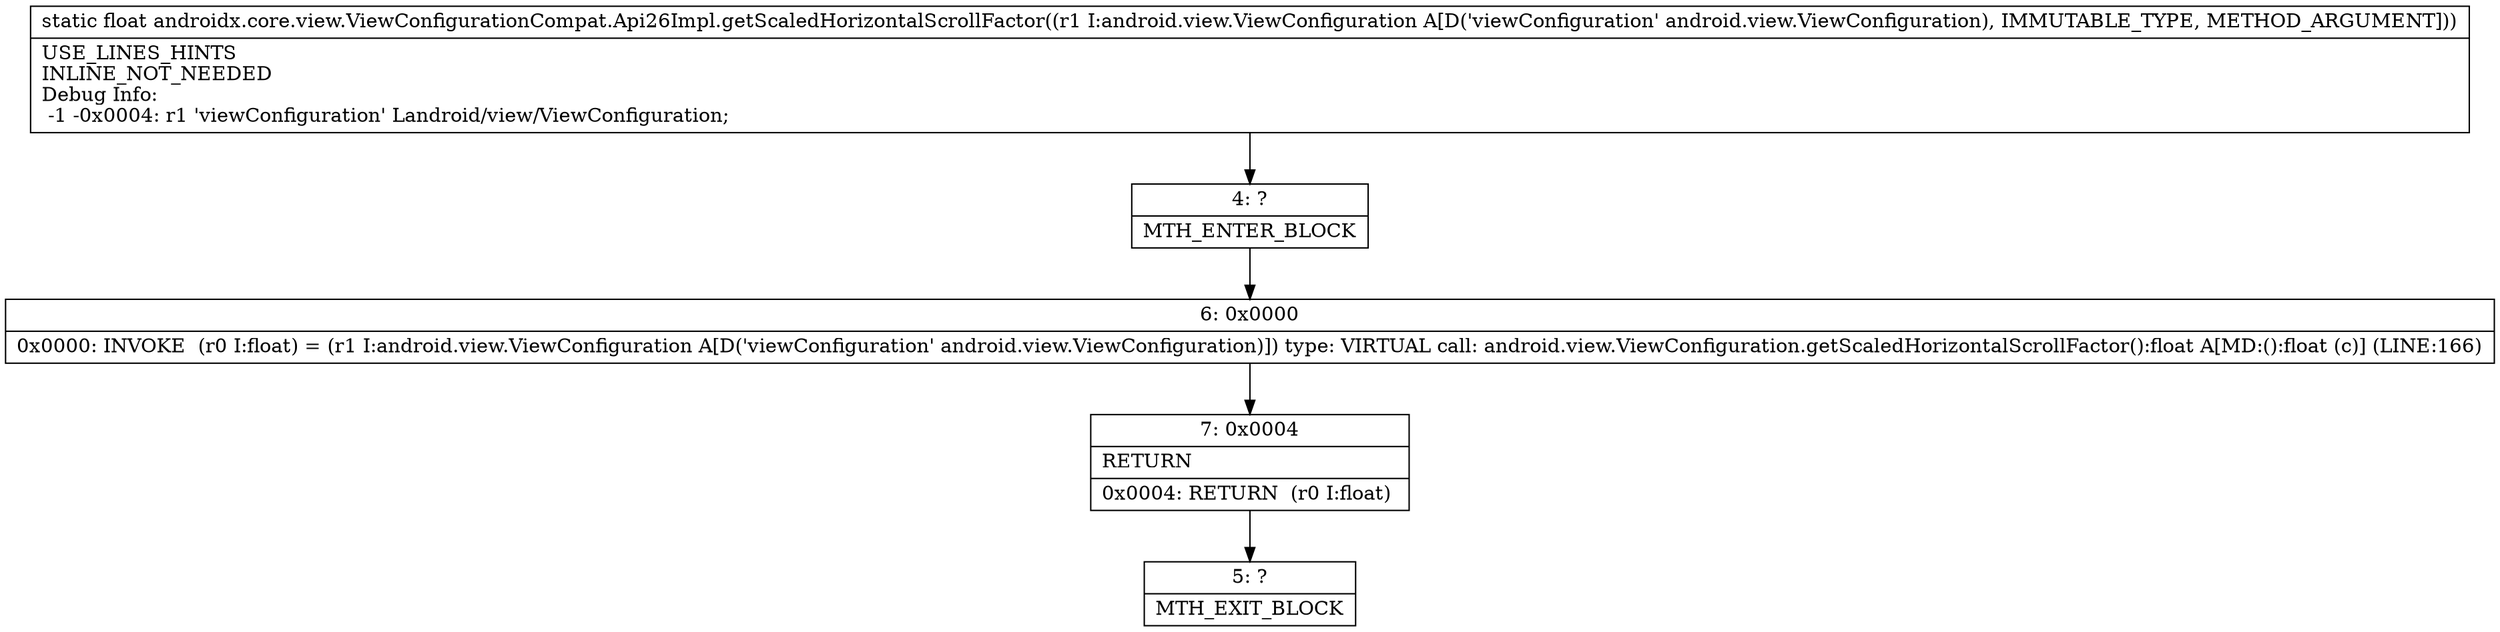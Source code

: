 digraph "CFG forandroidx.core.view.ViewConfigurationCompat.Api26Impl.getScaledHorizontalScrollFactor(Landroid\/view\/ViewConfiguration;)F" {
Node_4 [shape=record,label="{4\:\ ?|MTH_ENTER_BLOCK\l}"];
Node_6 [shape=record,label="{6\:\ 0x0000|0x0000: INVOKE  (r0 I:float) = (r1 I:android.view.ViewConfiguration A[D('viewConfiguration' android.view.ViewConfiguration)]) type: VIRTUAL call: android.view.ViewConfiguration.getScaledHorizontalScrollFactor():float A[MD:():float (c)] (LINE:166)\l}"];
Node_7 [shape=record,label="{7\:\ 0x0004|RETURN\l|0x0004: RETURN  (r0 I:float) \l}"];
Node_5 [shape=record,label="{5\:\ ?|MTH_EXIT_BLOCK\l}"];
MethodNode[shape=record,label="{static float androidx.core.view.ViewConfigurationCompat.Api26Impl.getScaledHorizontalScrollFactor((r1 I:android.view.ViewConfiguration A[D('viewConfiguration' android.view.ViewConfiguration), IMMUTABLE_TYPE, METHOD_ARGUMENT]))  | USE_LINES_HINTS\lINLINE_NOT_NEEDED\lDebug Info:\l  \-1 \-0x0004: r1 'viewConfiguration' Landroid\/view\/ViewConfiguration;\l}"];
MethodNode -> Node_4;Node_4 -> Node_6;
Node_6 -> Node_7;
Node_7 -> Node_5;
}

